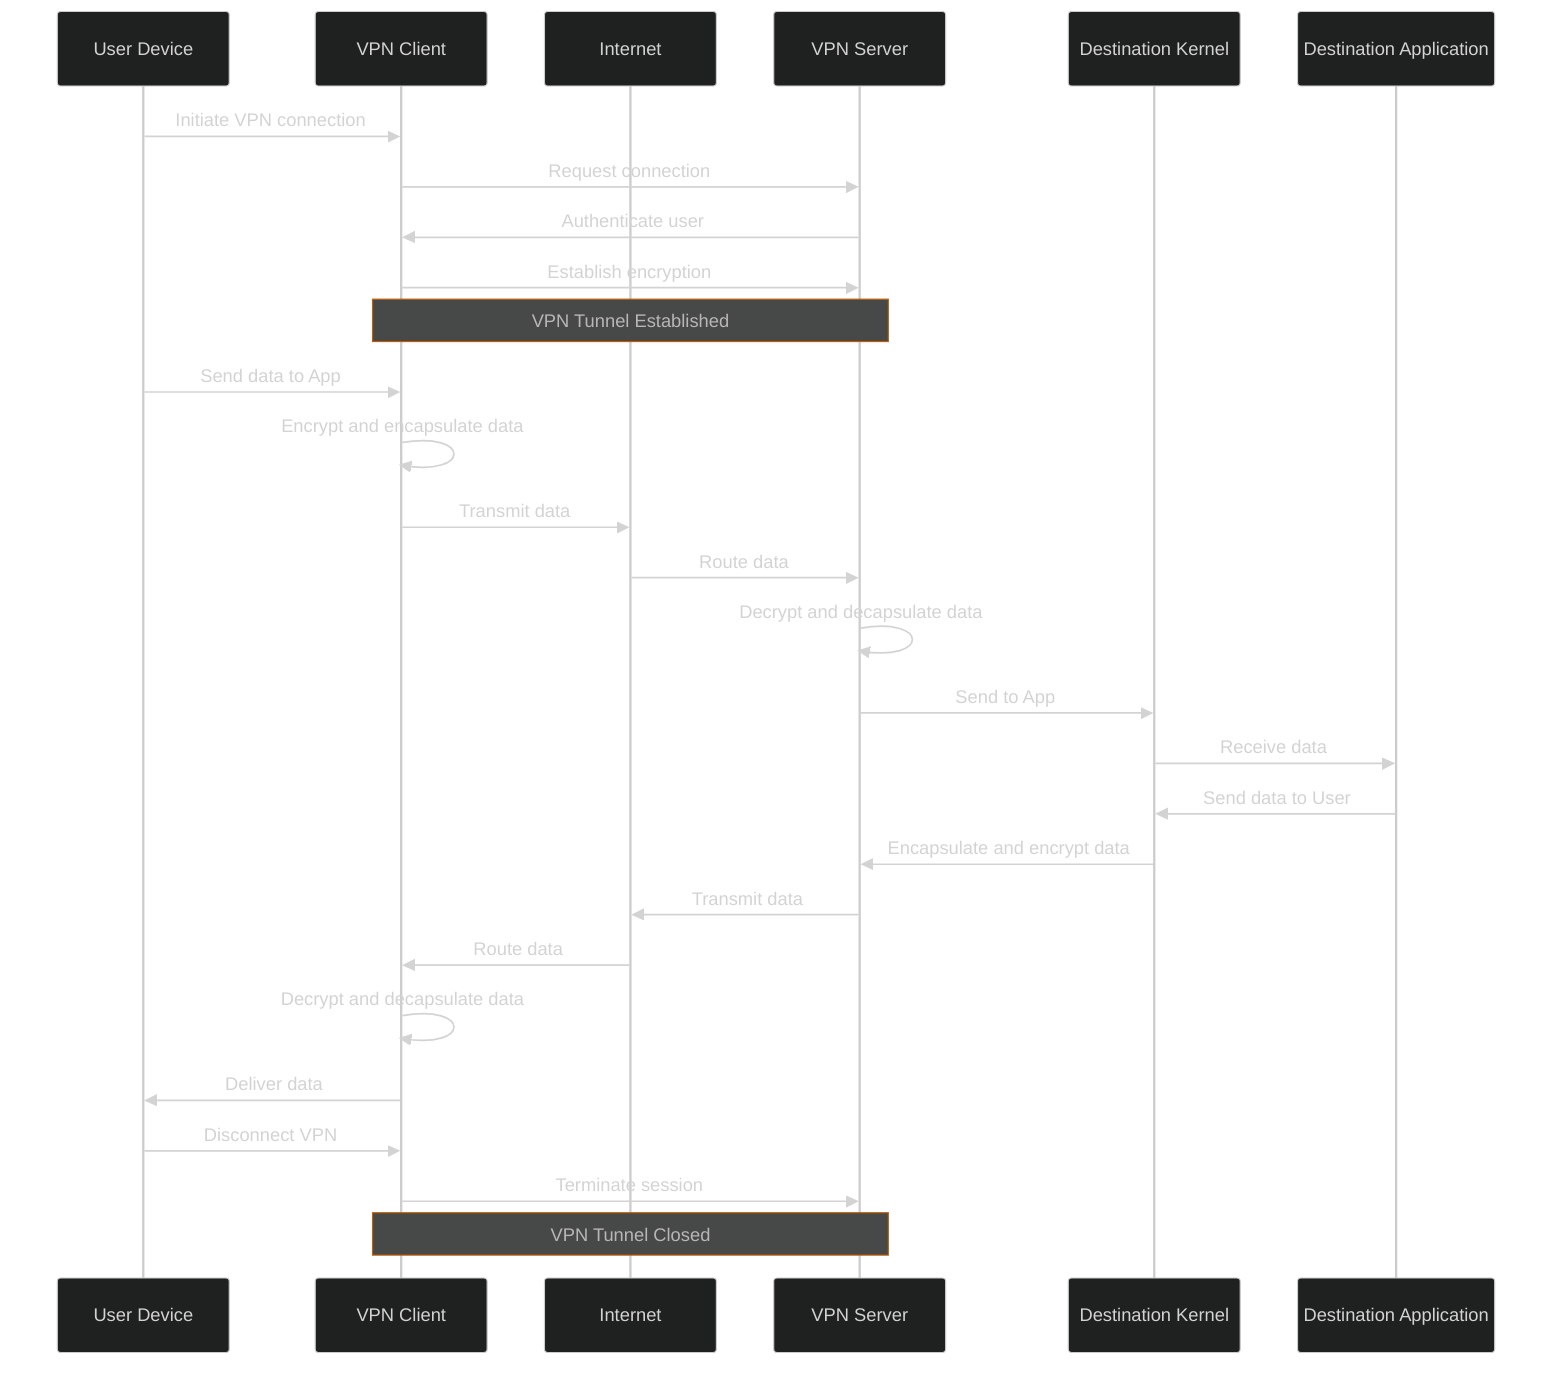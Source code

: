 %%{init: {'theme':'dark', 'themeVariables': { 
    'primaryColor': '#E95420', 
    'primaryBorderColor': '#C4441C', 
    'primaryTextColor': '#fff',
    'secondaryColor': '#F58220', 
    'secondaryBorderColor': '#C25D06',
    'lineColor': '#CCCCCC', 
    'textColor': '#CCCCCC',
    'background': '#282a36'
}}}%%

sequenceDiagram
    participant User as User Device
    participant Client as VPN Client
    participant Internet as Internet
    participant Server as VPN Server
    participant Kernel as Destination Kernel
    participant App as Destination Application

    %% VPN Connection Establishment
    User->>Client: Initiate VPN connection
    Client->>Server: Request connection
    Server->>Client: Authenticate user
    Client->>Server: Establish encryption
    Note over Client,Server: VPN Tunnel Established

    %% Data Transmission from User to Destination
    User->>Client: Send data to App
    Client->>Client: Encrypt and encapsulate data
    Client->>Internet: Transmit data
    Internet->>Server: Route data
    Server->>Server: Decrypt and decapsulate data
    Server->>Kernel: Send to App
    Kernel->>App: Receive data

    %% Data Transmission from Destination to User
    App->>Kernel: Send data to User
    Kernel->>Server: Encapsulate and encrypt data
    Server->>Internet: Transmit data
    Internet->>Client: Route data
    Client->>Client: Decrypt and decapsulate data
    Client->>User: Deliver data

    %% VPN Tunnel Teardown (Optional)
    User->>Client: Disconnect VPN
    Client->>Server: Terminate session
    Note over Client,Server: VPN Tunnel Closed